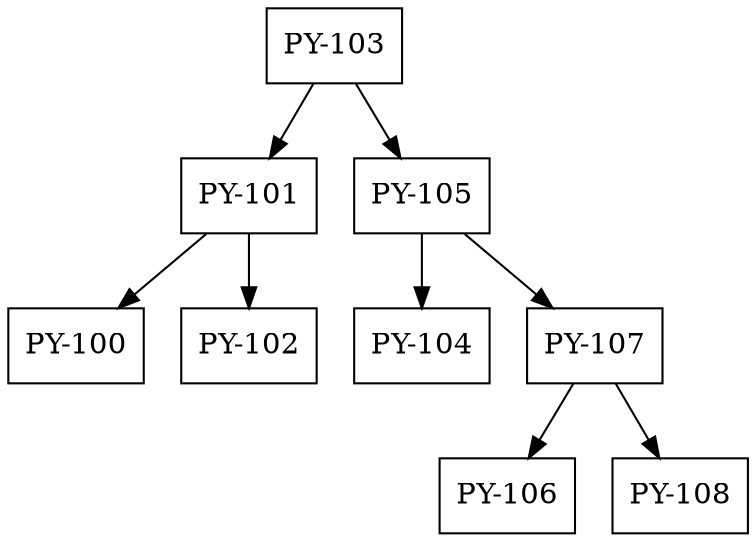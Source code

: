 digraph arbol {node [shape=box];"PY-103" ;
x1 [label="",width=.1,style=invis];
"PY-103" -> "PY-101" ;
x2 [label="",width=.1,style=invis];
"PY-101" -> "PY-100" ;
 "PY-101" -> "PY-102" ;
{rank=same"PY-100" -> "PY-102" [style=invis]; } 
 "PY-103" -> "PY-105" ;
x2 [label="",width=.1,style=invis];
"PY-105" -> "PY-104" ;
 "PY-105" -> "PY-107" ;
x3 [label="",width=.1,style=invis];
"PY-107" -> "PY-106" ;
 "PY-107" -> "PY-108" ;
{rank=same"PY-106" -> "PY-108" [style=invis]; } 
{rank=same"PY-104" -> "PY-107" [style=invis]; } 
{rank=same"PY-101" -> "PY-105" [style=invis]; } 
}